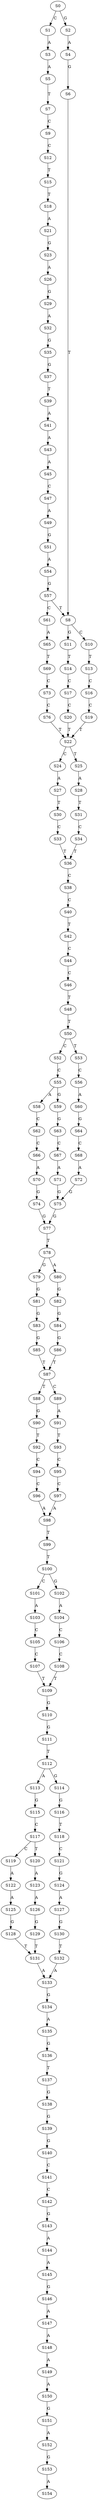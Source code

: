 strict digraph  {
	S0 -> S1 [ label = C ];
	S0 -> S2 [ label = G ];
	S1 -> S3 [ label = A ];
	S2 -> S4 [ label = A ];
	S3 -> S5 [ label = A ];
	S4 -> S6 [ label = G ];
	S5 -> S7 [ label = T ];
	S6 -> S8 [ label = T ];
	S7 -> S9 [ label = C ];
	S8 -> S10 [ label = C ];
	S8 -> S11 [ label = G ];
	S9 -> S12 [ label = C ];
	S10 -> S13 [ label = T ];
	S11 -> S14 [ label = T ];
	S12 -> S15 [ label = T ];
	S13 -> S16 [ label = C ];
	S14 -> S17 [ label = C ];
	S15 -> S18 [ label = T ];
	S16 -> S19 [ label = C ];
	S17 -> S20 [ label = C ];
	S18 -> S21 [ label = A ];
	S19 -> S22 [ label = T ];
	S20 -> S22 [ label = T ];
	S21 -> S23 [ label = G ];
	S22 -> S24 [ label = C ];
	S22 -> S25 [ label = T ];
	S23 -> S26 [ label = A ];
	S24 -> S27 [ label = A ];
	S25 -> S28 [ label = A ];
	S26 -> S29 [ label = G ];
	S27 -> S30 [ label = T ];
	S28 -> S31 [ label = T ];
	S29 -> S32 [ label = A ];
	S30 -> S33 [ label = C ];
	S31 -> S34 [ label = C ];
	S32 -> S35 [ label = G ];
	S33 -> S36 [ label = T ];
	S34 -> S36 [ label = T ];
	S35 -> S37 [ label = G ];
	S36 -> S38 [ label = C ];
	S37 -> S39 [ label = T ];
	S38 -> S40 [ label = C ];
	S39 -> S41 [ label = A ];
	S40 -> S42 [ label = T ];
	S41 -> S43 [ label = A ];
	S42 -> S44 [ label = C ];
	S43 -> S45 [ label = A ];
	S44 -> S46 [ label = C ];
	S45 -> S47 [ label = C ];
	S46 -> S48 [ label = T ];
	S47 -> S49 [ label = A ];
	S48 -> S50 [ label = T ];
	S49 -> S51 [ label = G ];
	S50 -> S52 [ label = C ];
	S50 -> S53 [ label = T ];
	S51 -> S54 [ label = A ];
	S52 -> S55 [ label = C ];
	S53 -> S56 [ label = C ];
	S54 -> S57 [ label = G ];
	S55 -> S58 [ label = A ];
	S55 -> S59 [ label = G ];
	S56 -> S60 [ label = A ];
	S57 -> S61 [ label = C ];
	S57 -> S8 [ label = T ];
	S58 -> S62 [ label = C ];
	S59 -> S63 [ label = G ];
	S60 -> S64 [ label = G ];
	S61 -> S65 [ label = A ];
	S62 -> S66 [ label = C ];
	S63 -> S67 [ label = C ];
	S64 -> S68 [ label = C ];
	S65 -> S69 [ label = T ];
	S66 -> S70 [ label = A ];
	S67 -> S71 [ label = A ];
	S68 -> S72 [ label = A ];
	S69 -> S73 [ label = C ];
	S70 -> S74 [ label = G ];
	S71 -> S75 [ label = G ];
	S72 -> S75 [ label = G ];
	S73 -> S76 [ label = C ];
	S74 -> S77 [ label = G ];
	S75 -> S77 [ label = G ];
	S76 -> S22 [ label = T ];
	S77 -> S78 [ label = T ];
	S78 -> S79 [ label = G ];
	S78 -> S80 [ label = A ];
	S79 -> S81 [ label = G ];
	S80 -> S82 [ label = G ];
	S81 -> S83 [ label = G ];
	S82 -> S84 [ label = G ];
	S83 -> S85 [ label = G ];
	S84 -> S86 [ label = G ];
	S85 -> S87 [ label = T ];
	S86 -> S87 [ label = T ];
	S87 -> S88 [ label = T ];
	S87 -> S89 [ label = C ];
	S88 -> S90 [ label = G ];
	S89 -> S91 [ label = A ];
	S90 -> S92 [ label = T ];
	S91 -> S93 [ label = T ];
	S92 -> S94 [ label = C ];
	S93 -> S95 [ label = C ];
	S94 -> S96 [ label = C ];
	S95 -> S97 [ label = C ];
	S96 -> S98 [ label = A ];
	S97 -> S98 [ label = A ];
	S98 -> S99 [ label = T ];
	S99 -> S100 [ label = T ];
	S100 -> S101 [ label = C ];
	S100 -> S102 [ label = G ];
	S101 -> S103 [ label = A ];
	S102 -> S104 [ label = A ];
	S103 -> S105 [ label = C ];
	S104 -> S106 [ label = C ];
	S105 -> S107 [ label = C ];
	S106 -> S108 [ label = C ];
	S107 -> S109 [ label = T ];
	S108 -> S109 [ label = T ];
	S109 -> S110 [ label = G ];
	S110 -> S111 [ label = G ];
	S111 -> S112 [ label = T ];
	S112 -> S113 [ label = A ];
	S112 -> S114 [ label = G ];
	S113 -> S115 [ label = G ];
	S114 -> S116 [ label = G ];
	S115 -> S117 [ label = C ];
	S116 -> S118 [ label = T ];
	S117 -> S119 [ label = C ];
	S117 -> S120 [ label = T ];
	S118 -> S121 [ label = C ];
	S119 -> S122 [ label = A ];
	S120 -> S123 [ label = A ];
	S121 -> S124 [ label = G ];
	S122 -> S125 [ label = A ];
	S123 -> S126 [ label = A ];
	S124 -> S127 [ label = A ];
	S125 -> S128 [ label = G ];
	S126 -> S129 [ label = G ];
	S127 -> S130 [ label = G ];
	S128 -> S131 [ label = T ];
	S129 -> S131 [ label = T ];
	S130 -> S132 [ label = T ];
	S131 -> S133 [ label = A ];
	S132 -> S133 [ label = A ];
	S133 -> S134 [ label = G ];
	S134 -> S135 [ label = A ];
	S135 -> S136 [ label = G ];
	S136 -> S137 [ label = T ];
	S137 -> S138 [ label = G ];
	S138 -> S139 [ label = G ];
	S139 -> S140 [ label = G ];
	S140 -> S141 [ label = C ];
	S141 -> S142 [ label = C ];
	S142 -> S143 [ label = G ];
	S143 -> S144 [ label = A ];
	S144 -> S145 [ label = A ];
	S145 -> S146 [ label = G ];
	S146 -> S147 [ label = A ];
	S147 -> S148 [ label = A ];
	S148 -> S149 [ label = A ];
	S149 -> S150 [ label = A ];
	S150 -> S151 [ label = G ];
	S151 -> S152 [ label = A ];
	S152 -> S153 [ label = G ];
	S153 -> S154 [ label = A ];
}
